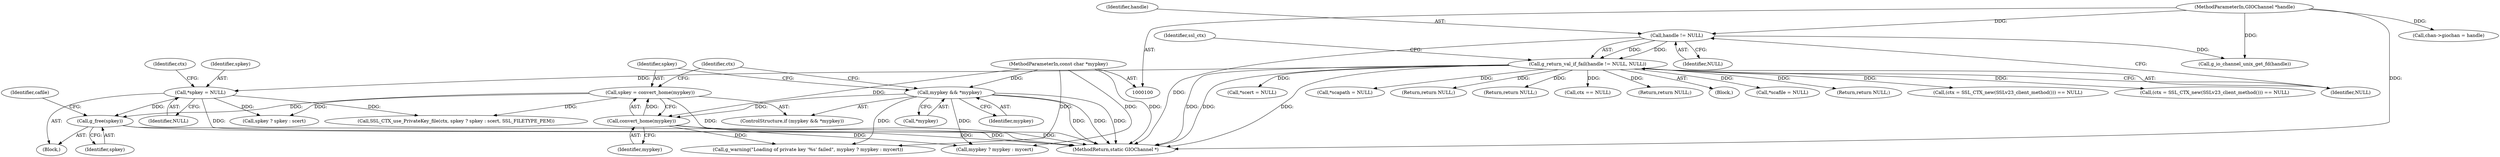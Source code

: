 digraph "0_irssi-proxy_85bbc05b21678e80423815d2ef1dfe26208491ab@API" {
"1000211" [label="(Call,g_free(spkey))"];
"1000149" [label="(Call,*spkey = NULL)"];
"1000117" [label="(Call,g_return_val_if_fail(handle != NULL, NULL))"];
"1000118" [label="(Call,handle != NULL)"];
"1000101" [label="(MethodParameterIn,GIOChannel *handle)"];
"1000173" [label="(Call,spkey = convert_home(mypkey))"];
"1000175" [label="(Call,convert_home(mypkey))"];
"1000169" [label="(Call,mypkey && *mypkey)"];
"1000104" [label="(MethodParameterIn,const char *mypkey)"];
"1000191" [label="(Call,spkey ? spkey : scert)"];
"1000394" [label="(MethodReturn,static GIOChannel *)"];
"1000176" [label="(Identifier,mypkey)"];
"1000229" [label="(Call,*scapath = NULL)"];
"1000280" [label="(Return,return NULL;)"];
"1000169" [label="(Call,mypkey && *mypkey)"];
"1000174" [label="(Identifier,spkey)"];
"1000245" [label="(Return,return NULL;)"];
"1000290" [label="(Call,ctx == NULL)"];
"1000170" [label="(Identifier,mypkey)"];
"1000180" [label="(Identifier,ctx)"];
"1000101" [label="(MethodParameterIn,GIOChannel *handle)"];
"1000118" [label="(Call,handle != NULL)"];
"1000125" [label="(Identifier,ssl_ctx)"];
"1000173" [label="(Call,spkey = convert_home(mypkey))"];
"1000128" [label="(Return,return NULL;)"];
"1000108" [label="(Block,)"];
"1000225" [label="(Call,*scafile = NULL)"];
"1000198" [label="(Call,mypkey ? mypkey : mycert)"];
"1000151" [label="(Identifier,NULL)"];
"1000150" [label="(Identifier,spkey)"];
"1000136" [label="(Return,return NULL;)"];
"1000171" [label="(Call,*mypkey)"];
"1000236" [label="(Call,(ctx = SSL_CTX_new(SSLv23_client_method())) == NULL)"];
"1000212" [label="(Identifier,spkey)"];
"1000149" [label="(Call,*spkey = NULL)"];
"1000153" [label="(Call,(ctx = SSL_CTX_new(SSLv23_client_method())) == NULL)"];
"1000121" [label="(Identifier,NULL)"];
"1000143" [label="(Block,)"];
"1000340" [label="(Call,chan->giochan = handle)"];
"1000155" [label="(Identifier,ctx)"];
"1000216" [label="(Identifier,cafile)"];
"1000104" [label="(MethodParameterIn,const char *mypkey)"];
"1000134" [label="(Call,g_io_channel_unix_get_fd(handle))"];
"1000196" [label="(Call,g_warning(\"Loading of private key '%s' failed\", mypkey ? mypkey : mycert))"];
"1000189" [label="(Call,SSL_CTX_use_PrivateKey_file(ctx, spkey ? spkey : scert, SSL_FILETYPE_PEM))"];
"1000175" [label="(Call,convert_home(mypkey))"];
"1000168" [label="(ControlStructure,if (mypkey && *mypkey))"];
"1000117" [label="(Call,g_return_val_if_fail(handle != NULL, NULL))"];
"1000120" [label="(Identifier,NULL)"];
"1000119" [label="(Identifier,handle)"];
"1000211" [label="(Call,g_free(spkey))"];
"1000145" [label="(Call,*scert = NULL)"];
"1000211" -> "1000143"  [label="AST: "];
"1000211" -> "1000212"  [label="CFG: "];
"1000212" -> "1000211"  [label="AST: "];
"1000216" -> "1000211"  [label="CFG: "];
"1000211" -> "1000394"  [label="DDG: "];
"1000211" -> "1000394"  [label="DDG: "];
"1000149" -> "1000211"  [label="DDG: "];
"1000173" -> "1000211"  [label="DDG: "];
"1000149" -> "1000143"  [label="AST: "];
"1000149" -> "1000151"  [label="CFG: "];
"1000150" -> "1000149"  [label="AST: "];
"1000151" -> "1000149"  [label="AST: "];
"1000155" -> "1000149"  [label="CFG: "];
"1000149" -> "1000394"  [label="DDG: "];
"1000117" -> "1000149"  [label="DDG: "];
"1000149" -> "1000189"  [label="DDG: "];
"1000149" -> "1000191"  [label="DDG: "];
"1000117" -> "1000108"  [label="AST: "];
"1000117" -> "1000121"  [label="CFG: "];
"1000118" -> "1000117"  [label="AST: "];
"1000121" -> "1000117"  [label="AST: "];
"1000125" -> "1000117"  [label="CFG: "];
"1000117" -> "1000394"  [label="DDG: "];
"1000117" -> "1000394"  [label="DDG: "];
"1000117" -> "1000394"  [label="DDG: "];
"1000118" -> "1000117"  [label="DDG: "];
"1000118" -> "1000117"  [label="DDG: "];
"1000117" -> "1000128"  [label="DDG: "];
"1000117" -> "1000136"  [label="DDG: "];
"1000117" -> "1000145"  [label="DDG: "];
"1000117" -> "1000153"  [label="DDG: "];
"1000117" -> "1000225"  [label="DDG: "];
"1000117" -> "1000229"  [label="DDG: "];
"1000117" -> "1000236"  [label="DDG: "];
"1000117" -> "1000245"  [label="DDG: "];
"1000117" -> "1000280"  [label="DDG: "];
"1000117" -> "1000290"  [label="DDG: "];
"1000118" -> "1000120"  [label="CFG: "];
"1000119" -> "1000118"  [label="AST: "];
"1000120" -> "1000118"  [label="AST: "];
"1000121" -> "1000118"  [label="CFG: "];
"1000118" -> "1000394"  [label="DDG: "];
"1000101" -> "1000118"  [label="DDG: "];
"1000118" -> "1000134"  [label="DDG: "];
"1000101" -> "1000100"  [label="AST: "];
"1000101" -> "1000394"  [label="DDG: "];
"1000101" -> "1000134"  [label="DDG: "];
"1000101" -> "1000340"  [label="DDG: "];
"1000173" -> "1000168"  [label="AST: "];
"1000173" -> "1000175"  [label="CFG: "];
"1000174" -> "1000173"  [label="AST: "];
"1000175" -> "1000173"  [label="AST: "];
"1000180" -> "1000173"  [label="CFG: "];
"1000173" -> "1000394"  [label="DDG: "];
"1000175" -> "1000173"  [label="DDG: "];
"1000173" -> "1000189"  [label="DDG: "];
"1000173" -> "1000191"  [label="DDG: "];
"1000175" -> "1000176"  [label="CFG: "];
"1000176" -> "1000175"  [label="AST: "];
"1000175" -> "1000394"  [label="DDG: "];
"1000169" -> "1000175"  [label="DDG: "];
"1000104" -> "1000175"  [label="DDG: "];
"1000175" -> "1000196"  [label="DDG: "];
"1000175" -> "1000198"  [label="DDG: "];
"1000169" -> "1000168"  [label="AST: "];
"1000169" -> "1000170"  [label="CFG: "];
"1000169" -> "1000171"  [label="CFG: "];
"1000170" -> "1000169"  [label="AST: "];
"1000171" -> "1000169"  [label="AST: "];
"1000174" -> "1000169"  [label="CFG: "];
"1000180" -> "1000169"  [label="CFG: "];
"1000169" -> "1000394"  [label="DDG: "];
"1000169" -> "1000394"  [label="DDG: "];
"1000169" -> "1000394"  [label="DDG: "];
"1000104" -> "1000169"  [label="DDG: "];
"1000169" -> "1000196"  [label="DDG: "];
"1000169" -> "1000198"  [label="DDG: "];
"1000104" -> "1000100"  [label="AST: "];
"1000104" -> "1000394"  [label="DDG: "];
"1000104" -> "1000196"  [label="DDG: "];
"1000104" -> "1000198"  [label="DDG: "];
}
